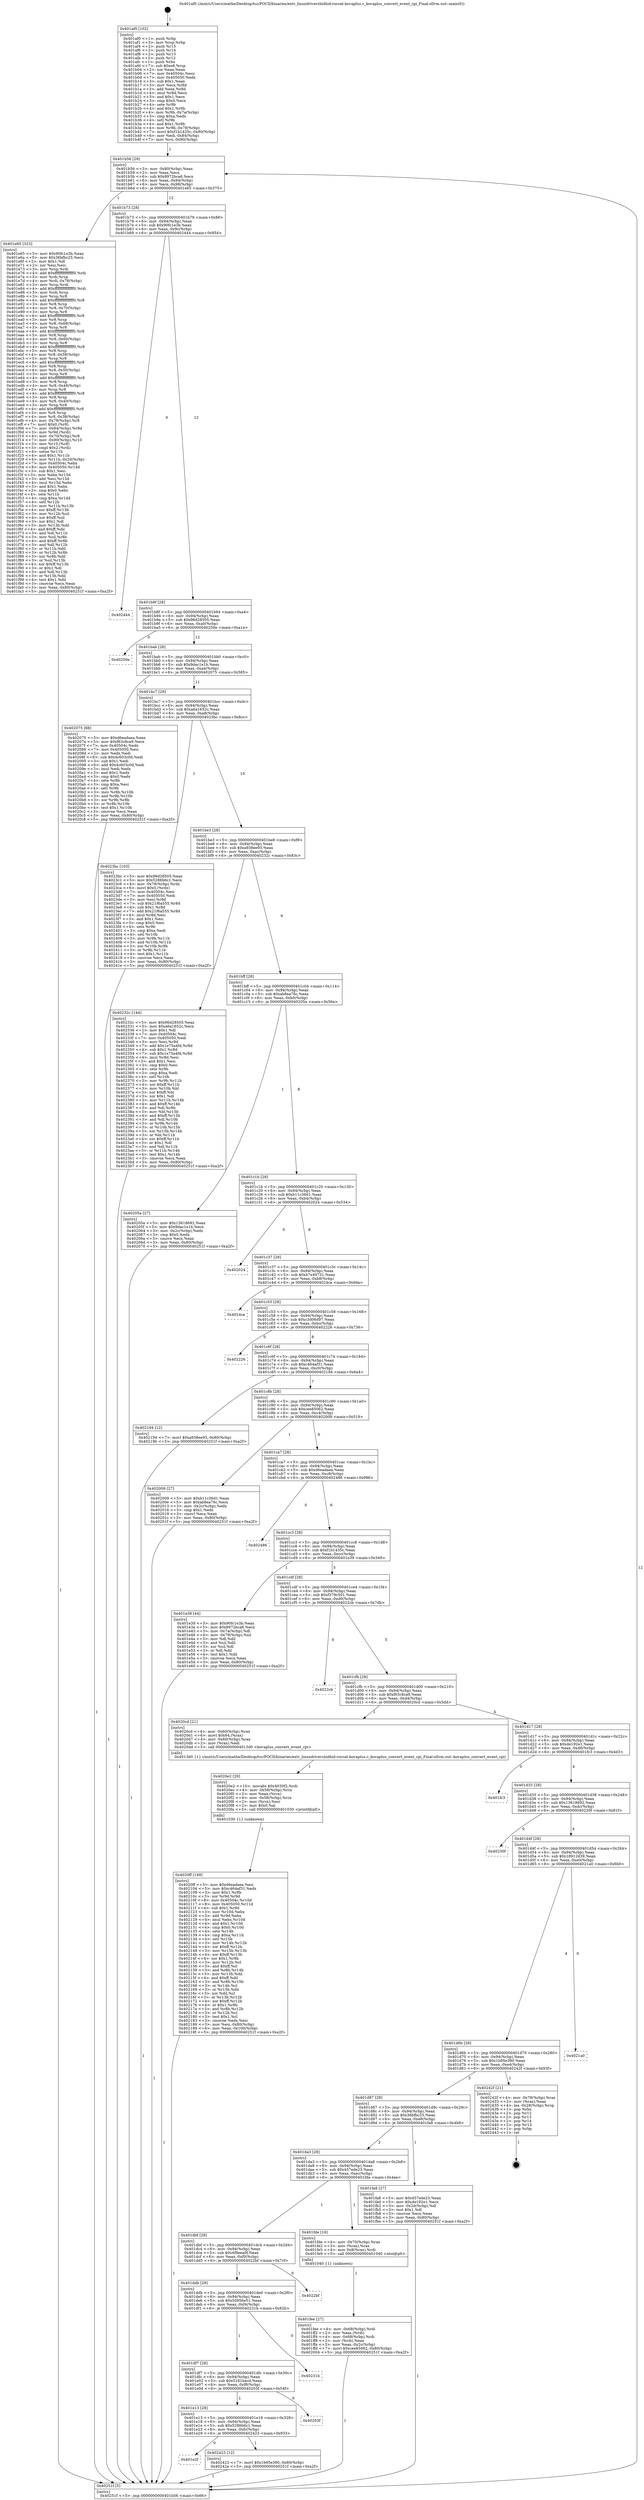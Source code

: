 digraph "0x401af0" {
  label = "0x401af0 (/mnt/c/Users/mathe/Desktop/tcc/POCII/binaries/extr_linuxdrivershidhid-roccat-kovaplus.c_kovaplus_convert_event_cpi_Final-ollvm.out::main(0))"
  labelloc = "t"
  node[shape=record]

  Entry [label="",width=0.3,height=0.3,shape=circle,fillcolor=black,style=filled]
  "0x401b56" [label="{
     0x401b56 [29]\l
     | [instrs]\l
     &nbsp;&nbsp;0x401b56 \<+3\>: mov -0x80(%rbp),%eax\l
     &nbsp;&nbsp;0x401b59 \<+2\>: mov %eax,%ecx\l
     &nbsp;&nbsp;0x401b5b \<+6\>: sub $0x8972bca6,%ecx\l
     &nbsp;&nbsp;0x401b61 \<+6\>: mov %eax,-0x94(%rbp)\l
     &nbsp;&nbsp;0x401b67 \<+6\>: mov %ecx,-0x98(%rbp)\l
     &nbsp;&nbsp;0x401b6d \<+6\>: je 0000000000401e65 \<main+0x375\>\l
  }"]
  "0x401e65" [label="{
     0x401e65 [323]\l
     | [instrs]\l
     &nbsp;&nbsp;0x401e65 \<+5\>: mov $0x90fc1e3b,%eax\l
     &nbsp;&nbsp;0x401e6a \<+5\>: mov $0x36bfbc25,%ecx\l
     &nbsp;&nbsp;0x401e6f \<+2\>: mov $0x1,%dl\l
     &nbsp;&nbsp;0x401e71 \<+2\>: xor %esi,%esi\l
     &nbsp;&nbsp;0x401e73 \<+3\>: mov %rsp,%rdi\l
     &nbsp;&nbsp;0x401e76 \<+4\>: add $0xfffffffffffffff0,%rdi\l
     &nbsp;&nbsp;0x401e7a \<+3\>: mov %rdi,%rsp\l
     &nbsp;&nbsp;0x401e7d \<+4\>: mov %rdi,-0x78(%rbp)\l
     &nbsp;&nbsp;0x401e81 \<+3\>: mov %rsp,%rdi\l
     &nbsp;&nbsp;0x401e84 \<+4\>: add $0xfffffffffffffff0,%rdi\l
     &nbsp;&nbsp;0x401e88 \<+3\>: mov %rdi,%rsp\l
     &nbsp;&nbsp;0x401e8b \<+3\>: mov %rsp,%r8\l
     &nbsp;&nbsp;0x401e8e \<+4\>: add $0xfffffffffffffff0,%r8\l
     &nbsp;&nbsp;0x401e92 \<+3\>: mov %r8,%rsp\l
     &nbsp;&nbsp;0x401e95 \<+4\>: mov %r8,-0x70(%rbp)\l
     &nbsp;&nbsp;0x401e99 \<+3\>: mov %rsp,%r8\l
     &nbsp;&nbsp;0x401e9c \<+4\>: add $0xfffffffffffffff0,%r8\l
     &nbsp;&nbsp;0x401ea0 \<+3\>: mov %r8,%rsp\l
     &nbsp;&nbsp;0x401ea3 \<+4\>: mov %r8,-0x68(%rbp)\l
     &nbsp;&nbsp;0x401ea7 \<+3\>: mov %rsp,%r8\l
     &nbsp;&nbsp;0x401eaa \<+4\>: add $0xfffffffffffffff0,%r8\l
     &nbsp;&nbsp;0x401eae \<+3\>: mov %r8,%rsp\l
     &nbsp;&nbsp;0x401eb1 \<+4\>: mov %r8,-0x60(%rbp)\l
     &nbsp;&nbsp;0x401eb5 \<+3\>: mov %rsp,%r8\l
     &nbsp;&nbsp;0x401eb8 \<+4\>: add $0xfffffffffffffff0,%r8\l
     &nbsp;&nbsp;0x401ebc \<+3\>: mov %r8,%rsp\l
     &nbsp;&nbsp;0x401ebf \<+4\>: mov %r8,-0x58(%rbp)\l
     &nbsp;&nbsp;0x401ec3 \<+3\>: mov %rsp,%r8\l
     &nbsp;&nbsp;0x401ec6 \<+4\>: add $0xfffffffffffffff0,%r8\l
     &nbsp;&nbsp;0x401eca \<+3\>: mov %r8,%rsp\l
     &nbsp;&nbsp;0x401ecd \<+4\>: mov %r8,-0x50(%rbp)\l
     &nbsp;&nbsp;0x401ed1 \<+3\>: mov %rsp,%r8\l
     &nbsp;&nbsp;0x401ed4 \<+4\>: add $0xfffffffffffffff0,%r8\l
     &nbsp;&nbsp;0x401ed8 \<+3\>: mov %r8,%rsp\l
     &nbsp;&nbsp;0x401edb \<+4\>: mov %r8,-0x48(%rbp)\l
     &nbsp;&nbsp;0x401edf \<+3\>: mov %rsp,%r8\l
     &nbsp;&nbsp;0x401ee2 \<+4\>: add $0xfffffffffffffff0,%r8\l
     &nbsp;&nbsp;0x401ee6 \<+3\>: mov %r8,%rsp\l
     &nbsp;&nbsp;0x401ee9 \<+4\>: mov %r8,-0x40(%rbp)\l
     &nbsp;&nbsp;0x401eed \<+3\>: mov %rsp,%r8\l
     &nbsp;&nbsp;0x401ef0 \<+4\>: add $0xfffffffffffffff0,%r8\l
     &nbsp;&nbsp;0x401ef4 \<+3\>: mov %r8,%rsp\l
     &nbsp;&nbsp;0x401ef7 \<+4\>: mov %r8,-0x38(%rbp)\l
     &nbsp;&nbsp;0x401efb \<+4\>: mov -0x78(%rbp),%r8\l
     &nbsp;&nbsp;0x401eff \<+7\>: movl $0x0,(%r8)\l
     &nbsp;&nbsp;0x401f06 \<+7\>: mov -0x84(%rbp),%r9d\l
     &nbsp;&nbsp;0x401f0d \<+3\>: mov %r9d,(%rdi)\l
     &nbsp;&nbsp;0x401f10 \<+4\>: mov -0x70(%rbp),%r8\l
     &nbsp;&nbsp;0x401f14 \<+7\>: mov -0x90(%rbp),%r10\l
     &nbsp;&nbsp;0x401f1b \<+3\>: mov %r10,(%r8)\l
     &nbsp;&nbsp;0x401f1e \<+3\>: cmpl $0x2,(%rdi)\l
     &nbsp;&nbsp;0x401f21 \<+4\>: setne %r11b\l
     &nbsp;&nbsp;0x401f25 \<+4\>: and $0x1,%r11b\l
     &nbsp;&nbsp;0x401f29 \<+4\>: mov %r11b,-0x2d(%rbp)\l
     &nbsp;&nbsp;0x401f2d \<+7\>: mov 0x40504c,%ebx\l
     &nbsp;&nbsp;0x401f34 \<+8\>: mov 0x405050,%r14d\l
     &nbsp;&nbsp;0x401f3c \<+3\>: sub $0x1,%esi\l
     &nbsp;&nbsp;0x401f3f \<+3\>: mov %ebx,%r15d\l
     &nbsp;&nbsp;0x401f42 \<+3\>: add %esi,%r15d\l
     &nbsp;&nbsp;0x401f45 \<+4\>: imul %r15d,%ebx\l
     &nbsp;&nbsp;0x401f49 \<+3\>: and $0x1,%ebx\l
     &nbsp;&nbsp;0x401f4c \<+3\>: cmp $0x0,%ebx\l
     &nbsp;&nbsp;0x401f4f \<+4\>: sete %r11b\l
     &nbsp;&nbsp;0x401f53 \<+4\>: cmp $0xa,%r14d\l
     &nbsp;&nbsp;0x401f57 \<+4\>: setl %r12b\l
     &nbsp;&nbsp;0x401f5b \<+3\>: mov %r11b,%r13b\l
     &nbsp;&nbsp;0x401f5e \<+4\>: xor $0xff,%r13b\l
     &nbsp;&nbsp;0x401f62 \<+3\>: mov %r12b,%sil\l
     &nbsp;&nbsp;0x401f65 \<+4\>: xor $0xff,%sil\l
     &nbsp;&nbsp;0x401f69 \<+3\>: xor $0x1,%dl\l
     &nbsp;&nbsp;0x401f6c \<+3\>: mov %r13b,%dil\l
     &nbsp;&nbsp;0x401f6f \<+4\>: and $0xff,%dil\l
     &nbsp;&nbsp;0x401f73 \<+3\>: and %dl,%r11b\l
     &nbsp;&nbsp;0x401f76 \<+3\>: mov %sil,%r8b\l
     &nbsp;&nbsp;0x401f79 \<+4\>: and $0xff,%r8b\l
     &nbsp;&nbsp;0x401f7d \<+3\>: and %dl,%r12b\l
     &nbsp;&nbsp;0x401f80 \<+3\>: or %r11b,%dil\l
     &nbsp;&nbsp;0x401f83 \<+3\>: or %r12b,%r8b\l
     &nbsp;&nbsp;0x401f86 \<+3\>: xor %r8b,%dil\l
     &nbsp;&nbsp;0x401f89 \<+3\>: or %sil,%r13b\l
     &nbsp;&nbsp;0x401f8c \<+4\>: xor $0xff,%r13b\l
     &nbsp;&nbsp;0x401f90 \<+3\>: or $0x1,%dl\l
     &nbsp;&nbsp;0x401f93 \<+3\>: and %dl,%r13b\l
     &nbsp;&nbsp;0x401f96 \<+3\>: or %r13b,%dil\l
     &nbsp;&nbsp;0x401f99 \<+4\>: test $0x1,%dil\l
     &nbsp;&nbsp;0x401f9d \<+3\>: cmovne %ecx,%eax\l
     &nbsp;&nbsp;0x401fa0 \<+3\>: mov %eax,-0x80(%rbp)\l
     &nbsp;&nbsp;0x401fa3 \<+5\>: jmp 000000000040251f \<main+0xa2f\>\l
  }"]
  "0x401b73" [label="{
     0x401b73 [28]\l
     | [instrs]\l
     &nbsp;&nbsp;0x401b73 \<+5\>: jmp 0000000000401b78 \<main+0x88\>\l
     &nbsp;&nbsp;0x401b78 \<+6\>: mov -0x94(%rbp),%eax\l
     &nbsp;&nbsp;0x401b7e \<+5\>: sub $0x90fc1e3b,%eax\l
     &nbsp;&nbsp;0x401b83 \<+6\>: mov %eax,-0x9c(%rbp)\l
     &nbsp;&nbsp;0x401b89 \<+6\>: je 0000000000402444 \<main+0x954\>\l
  }"]
  Exit [label="",width=0.3,height=0.3,shape=circle,fillcolor=black,style=filled,peripheries=2]
  "0x402444" [label="{
     0x402444\l
  }", style=dashed]
  "0x401b8f" [label="{
     0x401b8f [28]\l
     | [instrs]\l
     &nbsp;&nbsp;0x401b8f \<+5\>: jmp 0000000000401b94 \<main+0xa4\>\l
     &nbsp;&nbsp;0x401b94 \<+6\>: mov -0x94(%rbp),%eax\l
     &nbsp;&nbsp;0x401b9a \<+5\>: sub $0x96d28505,%eax\l
     &nbsp;&nbsp;0x401b9f \<+6\>: mov %eax,-0xa0(%rbp)\l
     &nbsp;&nbsp;0x401ba5 \<+6\>: je 000000000040250e \<main+0xa1e\>\l
  }"]
  "0x401e2f" [label="{
     0x401e2f\l
  }", style=dashed]
  "0x40250e" [label="{
     0x40250e\l
  }", style=dashed]
  "0x401bab" [label="{
     0x401bab [28]\l
     | [instrs]\l
     &nbsp;&nbsp;0x401bab \<+5\>: jmp 0000000000401bb0 \<main+0xc0\>\l
     &nbsp;&nbsp;0x401bb0 \<+6\>: mov -0x94(%rbp),%eax\l
     &nbsp;&nbsp;0x401bb6 \<+5\>: sub $0x9dac1e1b,%eax\l
     &nbsp;&nbsp;0x401bbb \<+6\>: mov %eax,-0xa4(%rbp)\l
     &nbsp;&nbsp;0x401bc1 \<+6\>: je 0000000000402075 \<main+0x585\>\l
  }"]
  "0x402423" [label="{
     0x402423 [12]\l
     | [instrs]\l
     &nbsp;&nbsp;0x402423 \<+7\>: movl $0x1b95e390,-0x80(%rbp)\l
     &nbsp;&nbsp;0x40242a \<+5\>: jmp 000000000040251f \<main+0xa2f\>\l
  }"]
  "0x402075" [label="{
     0x402075 [88]\l
     | [instrs]\l
     &nbsp;&nbsp;0x402075 \<+5\>: mov $0xd6eadaea,%eax\l
     &nbsp;&nbsp;0x40207a \<+5\>: mov $0xf63c8ca9,%ecx\l
     &nbsp;&nbsp;0x40207f \<+7\>: mov 0x40504c,%edx\l
     &nbsp;&nbsp;0x402086 \<+7\>: mov 0x405050,%esi\l
     &nbsp;&nbsp;0x40208d \<+2\>: mov %edx,%edi\l
     &nbsp;&nbsp;0x40208f \<+6\>: sub $0x4c603c0d,%edi\l
     &nbsp;&nbsp;0x402095 \<+3\>: sub $0x1,%edi\l
     &nbsp;&nbsp;0x402098 \<+6\>: add $0x4c603c0d,%edi\l
     &nbsp;&nbsp;0x40209e \<+3\>: imul %edi,%edx\l
     &nbsp;&nbsp;0x4020a1 \<+3\>: and $0x1,%edx\l
     &nbsp;&nbsp;0x4020a4 \<+3\>: cmp $0x0,%edx\l
     &nbsp;&nbsp;0x4020a7 \<+4\>: sete %r8b\l
     &nbsp;&nbsp;0x4020ab \<+3\>: cmp $0xa,%esi\l
     &nbsp;&nbsp;0x4020ae \<+4\>: setl %r9b\l
     &nbsp;&nbsp;0x4020b2 \<+3\>: mov %r8b,%r10b\l
     &nbsp;&nbsp;0x4020b5 \<+3\>: and %r9b,%r10b\l
     &nbsp;&nbsp;0x4020b8 \<+3\>: xor %r9b,%r8b\l
     &nbsp;&nbsp;0x4020bb \<+3\>: or %r8b,%r10b\l
     &nbsp;&nbsp;0x4020be \<+4\>: test $0x1,%r10b\l
     &nbsp;&nbsp;0x4020c2 \<+3\>: cmovne %ecx,%eax\l
     &nbsp;&nbsp;0x4020c5 \<+3\>: mov %eax,-0x80(%rbp)\l
     &nbsp;&nbsp;0x4020c8 \<+5\>: jmp 000000000040251f \<main+0xa2f\>\l
  }"]
  "0x401bc7" [label="{
     0x401bc7 [28]\l
     | [instrs]\l
     &nbsp;&nbsp;0x401bc7 \<+5\>: jmp 0000000000401bcc \<main+0xdc\>\l
     &nbsp;&nbsp;0x401bcc \<+6\>: mov -0x94(%rbp),%eax\l
     &nbsp;&nbsp;0x401bd2 \<+5\>: sub $0xa6a1652c,%eax\l
     &nbsp;&nbsp;0x401bd7 \<+6\>: mov %eax,-0xa8(%rbp)\l
     &nbsp;&nbsp;0x401bdd \<+6\>: je 00000000004023bc \<main+0x8cc\>\l
  }"]
  "0x401e13" [label="{
     0x401e13 [28]\l
     | [instrs]\l
     &nbsp;&nbsp;0x401e13 \<+5\>: jmp 0000000000401e18 \<main+0x328\>\l
     &nbsp;&nbsp;0x401e18 \<+6\>: mov -0x94(%rbp),%eax\l
     &nbsp;&nbsp;0x401e1e \<+5\>: sub $0x5286b6c1,%eax\l
     &nbsp;&nbsp;0x401e23 \<+6\>: mov %eax,-0xfc(%rbp)\l
     &nbsp;&nbsp;0x401e29 \<+6\>: je 0000000000402423 \<main+0x933\>\l
  }"]
  "0x4023bc" [label="{
     0x4023bc [103]\l
     | [instrs]\l
     &nbsp;&nbsp;0x4023bc \<+5\>: mov $0x96d28505,%eax\l
     &nbsp;&nbsp;0x4023c1 \<+5\>: mov $0x5286b6c1,%ecx\l
     &nbsp;&nbsp;0x4023c6 \<+4\>: mov -0x78(%rbp),%rdx\l
     &nbsp;&nbsp;0x4023ca \<+6\>: movl $0x0,(%rdx)\l
     &nbsp;&nbsp;0x4023d0 \<+7\>: mov 0x40504c,%esi\l
     &nbsp;&nbsp;0x4023d7 \<+7\>: mov 0x405050,%edi\l
     &nbsp;&nbsp;0x4023de \<+3\>: mov %esi,%r8d\l
     &nbsp;&nbsp;0x4023e1 \<+7\>: sub $0x21f6a555,%r8d\l
     &nbsp;&nbsp;0x4023e8 \<+4\>: sub $0x1,%r8d\l
     &nbsp;&nbsp;0x4023ec \<+7\>: add $0x21f6a555,%r8d\l
     &nbsp;&nbsp;0x4023f3 \<+4\>: imul %r8d,%esi\l
     &nbsp;&nbsp;0x4023f7 \<+3\>: and $0x1,%esi\l
     &nbsp;&nbsp;0x4023fa \<+3\>: cmp $0x0,%esi\l
     &nbsp;&nbsp;0x4023fd \<+4\>: sete %r9b\l
     &nbsp;&nbsp;0x402401 \<+3\>: cmp $0xa,%edi\l
     &nbsp;&nbsp;0x402404 \<+4\>: setl %r10b\l
     &nbsp;&nbsp;0x402408 \<+3\>: mov %r9b,%r11b\l
     &nbsp;&nbsp;0x40240b \<+3\>: and %r10b,%r11b\l
     &nbsp;&nbsp;0x40240e \<+3\>: xor %r10b,%r9b\l
     &nbsp;&nbsp;0x402411 \<+3\>: or %r9b,%r11b\l
     &nbsp;&nbsp;0x402414 \<+4\>: test $0x1,%r11b\l
     &nbsp;&nbsp;0x402418 \<+3\>: cmovne %ecx,%eax\l
     &nbsp;&nbsp;0x40241b \<+3\>: mov %eax,-0x80(%rbp)\l
     &nbsp;&nbsp;0x40241e \<+5\>: jmp 000000000040251f \<main+0xa2f\>\l
  }"]
  "0x401be3" [label="{
     0x401be3 [28]\l
     | [instrs]\l
     &nbsp;&nbsp;0x401be3 \<+5\>: jmp 0000000000401be8 \<main+0xf8\>\l
     &nbsp;&nbsp;0x401be8 \<+6\>: mov -0x94(%rbp),%eax\l
     &nbsp;&nbsp;0x401bee \<+5\>: sub $0xa938ee93,%eax\l
     &nbsp;&nbsp;0x401bf3 \<+6\>: mov %eax,-0xac(%rbp)\l
     &nbsp;&nbsp;0x401bf9 \<+6\>: je 000000000040232c \<main+0x83c\>\l
  }"]
  "0x40203f" [label="{
     0x40203f\l
  }", style=dashed]
  "0x40232c" [label="{
     0x40232c [144]\l
     | [instrs]\l
     &nbsp;&nbsp;0x40232c \<+5\>: mov $0x96d28505,%eax\l
     &nbsp;&nbsp;0x402331 \<+5\>: mov $0xa6a1652c,%ecx\l
     &nbsp;&nbsp;0x402336 \<+2\>: mov $0x1,%dl\l
     &nbsp;&nbsp;0x402338 \<+7\>: mov 0x40504c,%esi\l
     &nbsp;&nbsp;0x40233f \<+7\>: mov 0x405050,%edi\l
     &nbsp;&nbsp;0x402346 \<+3\>: mov %esi,%r8d\l
     &nbsp;&nbsp;0x402349 \<+7\>: add $0x1e75a4fd,%r8d\l
     &nbsp;&nbsp;0x402350 \<+4\>: sub $0x1,%r8d\l
     &nbsp;&nbsp;0x402354 \<+7\>: sub $0x1e75a4fd,%r8d\l
     &nbsp;&nbsp;0x40235b \<+4\>: imul %r8d,%esi\l
     &nbsp;&nbsp;0x40235f \<+3\>: and $0x1,%esi\l
     &nbsp;&nbsp;0x402362 \<+3\>: cmp $0x0,%esi\l
     &nbsp;&nbsp;0x402365 \<+4\>: sete %r9b\l
     &nbsp;&nbsp;0x402369 \<+3\>: cmp $0xa,%edi\l
     &nbsp;&nbsp;0x40236c \<+4\>: setl %r10b\l
     &nbsp;&nbsp;0x402370 \<+3\>: mov %r9b,%r11b\l
     &nbsp;&nbsp;0x402373 \<+4\>: xor $0xff,%r11b\l
     &nbsp;&nbsp;0x402377 \<+3\>: mov %r10b,%bl\l
     &nbsp;&nbsp;0x40237a \<+3\>: xor $0xff,%bl\l
     &nbsp;&nbsp;0x40237d \<+3\>: xor $0x1,%dl\l
     &nbsp;&nbsp;0x402380 \<+3\>: mov %r11b,%r14b\l
     &nbsp;&nbsp;0x402383 \<+4\>: and $0xff,%r14b\l
     &nbsp;&nbsp;0x402387 \<+3\>: and %dl,%r9b\l
     &nbsp;&nbsp;0x40238a \<+3\>: mov %bl,%r15b\l
     &nbsp;&nbsp;0x40238d \<+4\>: and $0xff,%r15b\l
     &nbsp;&nbsp;0x402391 \<+3\>: and %dl,%r10b\l
     &nbsp;&nbsp;0x402394 \<+3\>: or %r9b,%r14b\l
     &nbsp;&nbsp;0x402397 \<+3\>: or %r10b,%r15b\l
     &nbsp;&nbsp;0x40239a \<+3\>: xor %r15b,%r14b\l
     &nbsp;&nbsp;0x40239d \<+3\>: or %bl,%r11b\l
     &nbsp;&nbsp;0x4023a0 \<+4\>: xor $0xff,%r11b\l
     &nbsp;&nbsp;0x4023a4 \<+3\>: or $0x1,%dl\l
     &nbsp;&nbsp;0x4023a7 \<+3\>: and %dl,%r11b\l
     &nbsp;&nbsp;0x4023aa \<+3\>: or %r11b,%r14b\l
     &nbsp;&nbsp;0x4023ad \<+4\>: test $0x1,%r14b\l
     &nbsp;&nbsp;0x4023b1 \<+3\>: cmovne %ecx,%eax\l
     &nbsp;&nbsp;0x4023b4 \<+3\>: mov %eax,-0x80(%rbp)\l
     &nbsp;&nbsp;0x4023b7 \<+5\>: jmp 000000000040251f \<main+0xa2f\>\l
  }"]
  "0x401bff" [label="{
     0x401bff [28]\l
     | [instrs]\l
     &nbsp;&nbsp;0x401bff \<+5\>: jmp 0000000000401c04 \<main+0x114\>\l
     &nbsp;&nbsp;0x401c04 \<+6\>: mov -0x94(%rbp),%eax\l
     &nbsp;&nbsp;0x401c0a \<+5\>: sub $0xab8ea76c,%eax\l
     &nbsp;&nbsp;0x401c0f \<+6\>: mov %eax,-0xb0(%rbp)\l
     &nbsp;&nbsp;0x401c15 \<+6\>: je 000000000040205a \<main+0x56a\>\l
  }"]
  "0x401df7" [label="{
     0x401df7 [28]\l
     | [instrs]\l
     &nbsp;&nbsp;0x401df7 \<+5\>: jmp 0000000000401dfc \<main+0x30c\>\l
     &nbsp;&nbsp;0x401dfc \<+6\>: mov -0x94(%rbp),%eax\l
     &nbsp;&nbsp;0x401e02 \<+5\>: sub $0x5161bacd,%eax\l
     &nbsp;&nbsp;0x401e07 \<+6\>: mov %eax,-0xf8(%rbp)\l
     &nbsp;&nbsp;0x401e0d \<+6\>: je 000000000040203f \<main+0x54f\>\l
  }"]
  "0x40205a" [label="{
     0x40205a [27]\l
     | [instrs]\l
     &nbsp;&nbsp;0x40205a \<+5\>: mov $0x13618692,%eax\l
     &nbsp;&nbsp;0x40205f \<+5\>: mov $0x9dac1e1b,%ecx\l
     &nbsp;&nbsp;0x402064 \<+3\>: mov -0x2c(%rbp),%edx\l
     &nbsp;&nbsp;0x402067 \<+3\>: cmp $0x0,%edx\l
     &nbsp;&nbsp;0x40206a \<+3\>: cmove %ecx,%eax\l
     &nbsp;&nbsp;0x40206d \<+3\>: mov %eax,-0x80(%rbp)\l
     &nbsp;&nbsp;0x402070 \<+5\>: jmp 000000000040251f \<main+0xa2f\>\l
  }"]
  "0x401c1b" [label="{
     0x401c1b [28]\l
     | [instrs]\l
     &nbsp;&nbsp;0x401c1b \<+5\>: jmp 0000000000401c20 \<main+0x130\>\l
     &nbsp;&nbsp;0x401c20 \<+6\>: mov -0x94(%rbp),%eax\l
     &nbsp;&nbsp;0x401c26 \<+5\>: sub $0xb11c36d1,%eax\l
     &nbsp;&nbsp;0x401c2b \<+6\>: mov %eax,-0xb4(%rbp)\l
     &nbsp;&nbsp;0x401c31 \<+6\>: je 0000000000402024 \<main+0x534\>\l
  }"]
  "0x40231b" [label="{
     0x40231b\l
  }", style=dashed]
  "0x402024" [label="{
     0x402024\l
  }", style=dashed]
  "0x401c37" [label="{
     0x401c37 [28]\l
     | [instrs]\l
     &nbsp;&nbsp;0x401c37 \<+5\>: jmp 0000000000401c3c \<main+0x14c\>\l
     &nbsp;&nbsp;0x401c3c \<+6\>: mov -0x94(%rbp),%eax\l
     &nbsp;&nbsp;0x401c42 \<+5\>: sub $0xb7e49731,%eax\l
     &nbsp;&nbsp;0x401c47 \<+6\>: mov %eax,-0xb8(%rbp)\l
     &nbsp;&nbsp;0x401c4d \<+6\>: je 00000000004024ca \<main+0x9da\>\l
  }"]
  "0x401ddb" [label="{
     0x401ddb [28]\l
     | [instrs]\l
     &nbsp;&nbsp;0x401ddb \<+5\>: jmp 0000000000401de0 \<main+0x2f0\>\l
     &nbsp;&nbsp;0x401de0 \<+6\>: mov -0x94(%rbp),%eax\l
     &nbsp;&nbsp;0x401de6 \<+5\>: sub $0x50956e51,%eax\l
     &nbsp;&nbsp;0x401deb \<+6\>: mov %eax,-0xf4(%rbp)\l
     &nbsp;&nbsp;0x401df1 \<+6\>: je 000000000040231b \<main+0x82b\>\l
  }"]
  "0x4024ca" [label="{
     0x4024ca\l
  }", style=dashed]
  "0x401c53" [label="{
     0x401c53 [28]\l
     | [instrs]\l
     &nbsp;&nbsp;0x401c53 \<+5\>: jmp 0000000000401c58 \<main+0x168\>\l
     &nbsp;&nbsp;0x401c58 \<+6\>: mov -0x94(%rbp),%eax\l
     &nbsp;&nbsp;0x401c5e \<+5\>: sub $0xc3d06d97,%eax\l
     &nbsp;&nbsp;0x401c63 \<+6\>: mov %eax,-0xbc(%rbp)\l
     &nbsp;&nbsp;0x401c69 \<+6\>: je 0000000000402226 \<main+0x736\>\l
  }"]
  "0x4022bf" [label="{
     0x4022bf\l
  }", style=dashed]
  "0x402226" [label="{
     0x402226\l
  }", style=dashed]
  "0x401c6f" [label="{
     0x401c6f [28]\l
     | [instrs]\l
     &nbsp;&nbsp;0x401c6f \<+5\>: jmp 0000000000401c74 \<main+0x184\>\l
     &nbsp;&nbsp;0x401c74 \<+6\>: mov -0x94(%rbp),%eax\l
     &nbsp;&nbsp;0x401c7a \<+5\>: sub $0xc464af31,%eax\l
     &nbsp;&nbsp;0x401c7f \<+6\>: mov %eax,-0xc0(%rbp)\l
     &nbsp;&nbsp;0x401c85 \<+6\>: je 0000000000402194 \<main+0x6a4\>\l
  }"]
  "0x4020ff" [label="{
     0x4020ff [149]\l
     | [instrs]\l
     &nbsp;&nbsp;0x4020ff \<+5\>: mov $0xd6eadaea,%esi\l
     &nbsp;&nbsp;0x402104 \<+5\>: mov $0xc464af31,%edx\l
     &nbsp;&nbsp;0x402109 \<+3\>: mov $0x1,%r8b\l
     &nbsp;&nbsp;0x40210c \<+3\>: xor %r9d,%r9d\l
     &nbsp;&nbsp;0x40210f \<+8\>: mov 0x40504c,%r10d\l
     &nbsp;&nbsp;0x402117 \<+8\>: mov 0x405050,%r11d\l
     &nbsp;&nbsp;0x40211f \<+4\>: sub $0x1,%r9d\l
     &nbsp;&nbsp;0x402123 \<+3\>: mov %r10d,%ebx\l
     &nbsp;&nbsp;0x402126 \<+3\>: add %r9d,%ebx\l
     &nbsp;&nbsp;0x402129 \<+4\>: imul %ebx,%r10d\l
     &nbsp;&nbsp;0x40212d \<+4\>: and $0x1,%r10d\l
     &nbsp;&nbsp;0x402131 \<+4\>: cmp $0x0,%r10d\l
     &nbsp;&nbsp;0x402135 \<+4\>: sete %r14b\l
     &nbsp;&nbsp;0x402139 \<+4\>: cmp $0xa,%r11d\l
     &nbsp;&nbsp;0x40213d \<+4\>: setl %r15b\l
     &nbsp;&nbsp;0x402141 \<+3\>: mov %r14b,%r12b\l
     &nbsp;&nbsp;0x402144 \<+4\>: xor $0xff,%r12b\l
     &nbsp;&nbsp;0x402148 \<+3\>: mov %r15b,%r13b\l
     &nbsp;&nbsp;0x40214b \<+4\>: xor $0xff,%r13b\l
     &nbsp;&nbsp;0x40214f \<+4\>: xor $0x1,%r8b\l
     &nbsp;&nbsp;0x402153 \<+3\>: mov %r12b,%cl\l
     &nbsp;&nbsp;0x402156 \<+3\>: and $0xff,%cl\l
     &nbsp;&nbsp;0x402159 \<+3\>: and %r8b,%r14b\l
     &nbsp;&nbsp;0x40215c \<+3\>: mov %r13b,%dil\l
     &nbsp;&nbsp;0x40215f \<+4\>: and $0xff,%dil\l
     &nbsp;&nbsp;0x402163 \<+3\>: and %r8b,%r15b\l
     &nbsp;&nbsp;0x402166 \<+3\>: or %r14b,%cl\l
     &nbsp;&nbsp;0x402169 \<+3\>: or %r15b,%dil\l
     &nbsp;&nbsp;0x40216c \<+3\>: xor %dil,%cl\l
     &nbsp;&nbsp;0x40216f \<+3\>: or %r13b,%r12b\l
     &nbsp;&nbsp;0x402172 \<+4\>: xor $0xff,%r12b\l
     &nbsp;&nbsp;0x402176 \<+4\>: or $0x1,%r8b\l
     &nbsp;&nbsp;0x40217a \<+3\>: and %r8b,%r12b\l
     &nbsp;&nbsp;0x40217d \<+3\>: or %r12b,%cl\l
     &nbsp;&nbsp;0x402180 \<+3\>: test $0x1,%cl\l
     &nbsp;&nbsp;0x402183 \<+3\>: cmovne %edx,%esi\l
     &nbsp;&nbsp;0x402186 \<+3\>: mov %esi,-0x80(%rbp)\l
     &nbsp;&nbsp;0x402189 \<+6\>: mov %eax,-0x100(%rbp)\l
     &nbsp;&nbsp;0x40218f \<+5\>: jmp 000000000040251f \<main+0xa2f\>\l
  }"]
  "0x402194" [label="{
     0x402194 [12]\l
     | [instrs]\l
     &nbsp;&nbsp;0x402194 \<+7\>: movl $0xa938ee93,-0x80(%rbp)\l
     &nbsp;&nbsp;0x40219b \<+5\>: jmp 000000000040251f \<main+0xa2f\>\l
  }"]
  "0x401c8b" [label="{
     0x401c8b [28]\l
     | [instrs]\l
     &nbsp;&nbsp;0x401c8b \<+5\>: jmp 0000000000401c90 \<main+0x1a0\>\l
     &nbsp;&nbsp;0x401c90 \<+6\>: mov -0x94(%rbp),%eax\l
     &nbsp;&nbsp;0x401c96 \<+5\>: sub $0xcee85062,%eax\l
     &nbsp;&nbsp;0x401c9b \<+6\>: mov %eax,-0xc4(%rbp)\l
     &nbsp;&nbsp;0x401ca1 \<+6\>: je 0000000000402009 \<main+0x519\>\l
  }"]
  "0x4020e2" [label="{
     0x4020e2 [29]\l
     | [instrs]\l
     &nbsp;&nbsp;0x4020e2 \<+10\>: movabs $0x4030f2,%rdi\l
     &nbsp;&nbsp;0x4020ec \<+4\>: mov -0x58(%rbp),%rcx\l
     &nbsp;&nbsp;0x4020f0 \<+2\>: mov %eax,(%rcx)\l
     &nbsp;&nbsp;0x4020f2 \<+4\>: mov -0x58(%rbp),%rcx\l
     &nbsp;&nbsp;0x4020f6 \<+2\>: mov (%rcx),%esi\l
     &nbsp;&nbsp;0x4020f8 \<+2\>: mov $0x0,%al\l
     &nbsp;&nbsp;0x4020fa \<+5\>: call 0000000000401030 \<printf@plt\>\l
     | [calls]\l
     &nbsp;&nbsp;0x401030 \{1\} (unknown)\l
  }"]
  "0x402009" [label="{
     0x402009 [27]\l
     | [instrs]\l
     &nbsp;&nbsp;0x402009 \<+5\>: mov $0xb11c36d1,%eax\l
     &nbsp;&nbsp;0x40200e \<+5\>: mov $0xab8ea76c,%ecx\l
     &nbsp;&nbsp;0x402013 \<+3\>: mov -0x2c(%rbp),%edx\l
     &nbsp;&nbsp;0x402016 \<+3\>: cmp $0x1,%edx\l
     &nbsp;&nbsp;0x402019 \<+3\>: cmovl %ecx,%eax\l
     &nbsp;&nbsp;0x40201c \<+3\>: mov %eax,-0x80(%rbp)\l
     &nbsp;&nbsp;0x40201f \<+5\>: jmp 000000000040251f \<main+0xa2f\>\l
  }"]
  "0x401ca7" [label="{
     0x401ca7 [28]\l
     | [instrs]\l
     &nbsp;&nbsp;0x401ca7 \<+5\>: jmp 0000000000401cac \<main+0x1bc\>\l
     &nbsp;&nbsp;0x401cac \<+6\>: mov -0x94(%rbp),%eax\l
     &nbsp;&nbsp;0x401cb2 \<+5\>: sub $0xd6eadaea,%eax\l
     &nbsp;&nbsp;0x401cb7 \<+6\>: mov %eax,-0xc8(%rbp)\l
     &nbsp;&nbsp;0x401cbd \<+6\>: je 0000000000402486 \<main+0x996\>\l
  }"]
  "0x401fee" [label="{
     0x401fee [27]\l
     | [instrs]\l
     &nbsp;&nbsp;0x401fee \<+4\>: mov -0x68(%rbp),%rdi\l
     &nbsp;&nbsp;0x401ff2 \<+2\>: mov %eax,(%rdi)\l
     &nbsp;&nbsp;0x401ff4 \<+4\>: mov -0x68(%rbp),%rdi\l
     &nbsp;&nbsp;0x401ff8 \<+2\>: mov (%rdi),%eax\l
     &nbsp;&nbsp;0x401ffa \<+3\>: mov %eax,-0x2c(%rbp)\l
     &nbsp;&nbsp;0x401ffd \<+7\>: movl $0xcee85062,-0x80(%rbp)\l
     &nbsp;&nbsp;0x402004 \<+5\>: jmp 000000000040251f \<main+0xa2f\>\l
  }"]
  "0x402486" [label="{
     0x402486\l
  }", style=dashed]
  "0x401cc3" [label="{
     0x401cc3 [28]\l
     | [instrs]\l
     &nbsp;&nbsp;0x401cc3 \<+5\>: jmp 0000000000401cc8 \<main+0x1d8\>\l
     &nbsp;&nbsp;0x401cc8 \<+6\>: mov -0x94(%rbp),%eax\l
     &nbsp;&nbsp;0x401cce \<+5\>: sub $0xf1b1435c,%eax\l
     &nbsp;&nbsp;0x401cd3 \<+6\>: mov %eax,-0xcc(%rbp)\l
     &nbsp;&nbsp;0x401cd9 \<+6\>: je 0000000000401e39 \<main+0x349\>\l
  }"]
  "0x401dbf" [label="{
     0x401dbf [28]\l
     | [instrs]\l
     &nbsp;&nbsp;0x401dbf \<+5\>: jmp 0000000000401dc4 \<main+0x2d4\>\l
     &nbsp;&nbsp;0x401dc4 \<+6\>: mov -0x94(%rbp),%eax\l
     &nbsp;&nbsp;0x401dca \<+5\>: sub $0x4f9eea0f,%eax\l
     &nbsp;&nbsp;0x401dcf \<+6\>: mov %eax,-0xf0(%rbp)\l
     &nbsp;&nbsp;0x401dd5 \<+6\>: je 00000000004022bf \<main+0x7cf\>\l
  }"]
  "0x401e39" [label="{
     0x401e39 [44]\l
     | [instrs]\l
     &nbsp;&nbsp;0x401e39 \<+5\>: mov $0x90fc1e3b,%eax\l
     &nbsp;&nbsp;0x401e3e \<+5\>: mov $0x8972bca6,%ecx\l
     &nbsp;&nbsp;0x401e43 \<+3\>: mov -0x7a(%rbp),%dl\l
     &nbsp;&nbsp;0x401e46 \<+4\>: mov -0x79(%rbp),%sil\l
     &nbsp;&nbsp;0x401e4a \<+3\>: mov %dl,%dil\l
     &nbsp;&nbsp;0x401e4d \<+3\>: and %sil,%dil\l
     &nbsp;&nbsp;0x401e50 \<+3\>: xor %sil,%dl\l
     &nbsp;&nbsp;0x401e53 \<+3\>: or %dl,%dil\l
     &nbsp;&nbsp;0x401e56 \<+4\>: test $0x1,%dil\l
     &nbsp;&nbsp;0x401e5a \<+3\>: cmovne %ecx,%eax\l
     &nbsp;&nbsp;0x401e5d \<+3\>: mov %eax,-0x80(%rbp)\l
     &nbsp;&nbsp;0x401e60 \<+5\>: jmp 000000000040251f \<main+0xa2f\>\l
  }"]
  "0x401cdf" [label="{
     0x401cdf [28]\l
     | [instrs]\l
     &nbsp;&nbsp;0x401cdf \<+5\>: jmp 0000000000401ce4 \<main+0x1f4\>\l
     &nbsp;&nbsp;0x401ce4 \<+6\>: mov -0x94(%rbp),%eax\l
     &nbsp;&nbsp;0x401cea \<+5\>: sub $0xf379c501,%eax\l
     &nbsp;&nbsp;0x401cef \<+6\>: mov %eax,-0xd0(%rbp)\l
     &nbsp;&nbsp;0x401cf5 \<+6\>: je 00000000004022cb \<main+0x7db\>\l
  }"]
  "0x40251f" [label="{
     0x40251f [5]\l
     | [instrs]\l
     &nbsp;&nbsp;0x40251f \<+5\>: jmp 0000000000401b56 \<main+0x66\>\l
  }"]
  "0x401af0" [label="{
     0x401af0 [102]\l
     | [instrs]\l
     &nbsp;&nbsp;0x401af0 \<+1\>: push %rbp\l
     &nbsp;&nbsp;0x401af1 \<+3\>: mov %rsp,%rbp\l
     &nbsp;&nbsp;0x401af4 \<+2\>: push %r15\l
     &nbsp;&nbsp;0x401af6 \<+2\>: push %r14\l
     &nbsp;&nbsp;0x401af8 \<+2\>: push %r13\l
     &nbsp;&nbsp;0x401afa \<+2\>: push %r12\l
     &nbsp;&nbsp;0x401afc \<+1\>: push %rbx\l
     &nbsp;&nbsp;0x401afd \<+7\>: sub $0xe8,%rsp\l
     &nbsp;&nbsp;0x401b04 \<+2\>: xor %eax,%eax\l
     &nbsp;&nbsp;0x401b06 \<+7\>: mov 0x40504c,%ecx\l
     &nbsp;&nbsp;0x401b0d \<+7\>: mov 0x405050,%edx\l
     &nbsp;&nbsp;0x401b14 \<+3\>: sub $0x1,%eax\l
     &nbsp;&nbsp;0x401b17 \<+3\>: mov %ecx,%r8d\l
     &nbsp;&nbsp;0x401b1a \<+3\>: add %eax,%r8d\l
     &nbsp;&nbsp;0x401b1d \<+4\>: imul %r8d,%ecx\l
     &nbsp;&nbsp;0x401b21 \<+3\>: and $0x1,%ecx\l
     &nbsp;&nbsp;0x401b24 \<+3\>: cmp $0x0,%ecx\l
     &nbsp;&nbsp;0x401b27 \<+4\>: sete %r9b\l
     &nbsp;&nbsp;0x401b2b \<+4\>: and $0x1,%r9b\l
     &nbsp;&nbsp;0x401b2f \<+4\>: mov %r9b,-0x7a(%rbp)\l
     &nbsp;&nbsp;0x401b33 \<+3\>: cmp $0xa,%edx\l
     &nbsp;&nbsp;0x401b36 \<+4\>: setl %r9b\l
     &nbsp;&nbsp;0x401b3a \<+4\>: and $0x1,%r9b\l
     &nbsp;&nbsp;0x401b3e \<+4\>: mov %r9b,-0x79(%rbp)\l
     &nbsp;&nbsp;0x401b42 \<+7\>: movl $0xf1b1435c,-0x80(%rbp)\l
     &nbsp;&nbsp;0x401b49 \<+6\>: mov %edi,-0x84(%rbp)\l
     &nbsp;&nbsp;0x401b4f \<+7\>: mov %rsi,-0x90(%rbp)\l
  }"]
  "0x401fde" [label="{
     0x401fde [16]\l
     | [instrs]\l
     &nbsp;&nbsp;0x401fde \<+4\>: mov -0x70(%rbp),%rax\l
     &nbsp;&nbsp;0x401fe2 \<+3\>: mov (%rax),%rax\l
     &nbsp;&nbsp;0x401fe5 \<+4\>: mov 0x8(%rax),%rdi\l
     &nbsp;&nbsp;0x401fe9 \<+5\>: call 0000000000401040 \<atoi@plt\>\l
     | [calls]\l
     &nbsp;&nbsp;0x401040 \{1\} (unknown)\l
  }"]
  "0x401da3" [label="{
     0x401da3 [28]\l
     | [instrs]\l
     &nbsp;&nbsp;0x401da3 \<+5\>: jmp 0000000000401da8 \<main+0x2b8\>\l
     &nbsp;&nbsp;0x401da8 \<+6\>: mov -0x94(%rbp),%eax\l
     &nbsp;&nbsp;0x401dae \<+5\>: sub $0x457ede23,%eax\l
     &nbsp;&nbsp;0x401db3 \<+6\>: mov %eax,-0xec(%rbp)\l
     &nbsp;&nbsp;0x401db9 \<+6\>: je 0000000000401fde \<main+0x4ee\>\l
  }"]
  "0x4022cb" [label="{
     0x4022cb\l
  }", style=dashed]
  "0x401cfb" [label="{
     0x401cfb [28]\l
     | [instrs]\l
     &nbsp;&nbsp;0x401cfb \<+5\>: jmp 0000000000401d00 \<main+0x210\>\l
     &nbsp;&nbsp;0x401d00 \<+6\>: mov -0x94(%rbp),%eax\l
     &nbsp;&nbsp;0x401d06 \<+5\>: sub $0xf63c8ca9,%eax\l
     &nbsp;&nbsp;0x401d0b \<+6\>: mov %eax,-0xd4(%rbp)\l
     &nbsp;&nbsp;0x401d11 \<+6\>: je 00000000004020cd \<main+0x5dd\>\l
  }"]
  "0x401fa8" [label="{
     0x401fa8 [27]\l
     | [instrs]\l
     &nbsp;&nbsp;0x401fa8 \<+5\>: mov $0x457ede23,%eax\l
     &nbsp;&nbsp;0x401fad \<+5\>: mov $0xde192e1,%ecx\l
     &nbsp;&nbsp;0x401fb2 \<+3\>: mov -0x2d(%rbp),%dl\l
     &nbsp;&nbsp;0x401fb5 \<+3\>: test $0x1,%dl\l
     &nbsp;&nbsp;0x401fb8 \<+3\>: cmovne %ecx,%eax\l
     &nbsp;&nbsp;0x401fbb \<+3\>: mov %eax,-0x80(%rbp)\l
     &nbsp;&nbsp;0x401fbe \<+5\>: jmp 000000000040251f \<main+0xa2f\>\l
  }"]
  "0x4020cd" [label="{
     0x4020cd [21]\l
     | [instrs]\l
     &nbsp;&nbsp;0x4020cd \<+4\>: mov -0x60(%rbp),%rax\l
     &nbsp;&nbsp;0x4020d1 \<+6\>: movl $0x64,(%rax)\l
     &nbsp;&nbsp;0x4020d7 \<+4\>: mov -0x60(%rbp),%rax\l
     &nbsp;&nbsp;0x4020db \<+2\>: mov (%rax),%edi\l
     &nbsp;&nbsp;0x4020dd \<+5\>: call 00000000004013d0 \<kovaplus_convert_event_cpi\>\l
     | [calls]\l
     &nbsp;&nbsp;0x4013d0 \{1\} (/mnt/c/Users/mathe/Desktop/tcc/POCII/binaries/extr_linuxdrivershidhid-roccat-kovaplus.c_kovaplus_convert_event_cpi_Final-ollvm.out::kovaplus_convert_event_cpi)\l
  }"]
  "0x401d17" [label="{
     0x401d17 [28]\l
     | [instrs]\l
     &nbsp;&nbsp;0x401d17 \<+5\>: jmp 0000000000401d1c \<main+0x22c\>\l
     &nbsp;&nbsp;0x401d1c \<+6\>: mov -0x94(%rbp),%eax\l
     &nbsp;&nbsp;0x401d22 \<+5\>: sub $0xde192e1,%eax\l
     &nbsp;&nbsp;0x401d27 \<+6\>: mov %eax,-0xd8(%rbp)\l
     &nbsp;&nbsp;0x401d2d \<+6\>: je 0000000000401fc3 \<main+0x4d3\>\l
  }"]
  "0x401d87" [label="{
     0x401d87 [28]\l
     | [instrs]\l
     &nbsp;&nbsp;0x401d87 \<+5\>: jmp 0000000000401d8c \<main+0x29c\>\l
     &nbsp;&nbsp;0x401d8c \<+6\>: mov -0x94(%rbp),%eax\l
     &nbsp;&nbsp;0x401d92 \<+5\>: sub $0x36bfbc25,%eax\l
     &nbsp;&nbsp;0x401d97 \<+6\>: mov %eax,-0xe8(%rbp)\l
     &nbsp;&nbsp;0x401d9d \<+6\>: je 0000000000401fa8 \<main+0x4b8\>\l
  }"]
  "0x401fc3" [label="{
     0x401fc3\l
  }", style=dashed]
  "0x401d33" [label="{
     0x401d33 [28]\l
     | [instrs]\l
     &nbsp;&nbsp;0x401d33 \<+5\>: jmp 0000000000401d38 \<main+0x248\>\l
     &nbsp;&nbsp;0x401d38 \<+6\>: mov -0x94(%rbp),%eax\l
     &nbsp;&nbsp;0x401d3e \<+5\>: sub $0x13618692,%eax\l
     &nbsp;&nbsp;0x401d43 \<+6\>: mov %eax,-0xdc(%rbp)\l
     &nbsp;&nbsp;0x401d49 \<+6\>: je 000000000040230f \<main+0x81f\>\l
  }"]
  "0x40242f" [label="{
     0x40242f [21]\l
     | [instrs]\l
     &nbsp;&nbsp;0x40242f \<+4\>: mov -0x78(%rbp),%rax\l
     &nbsp;&nbsp;0x402433 \<+2\>: mov (%rax),%eax\l
     &nbsp;&nbsp;0x402435 \<+4\>: lea -0x28(%rbp),%rsp\l
     &nbsp;&nbsp;0x402439 \<+1\>: pop %rbx\l
     &nbsp;&nbsp;0x40243a \<+2\>: pop %r12\l
     &nbsp;&nbsp;0x40243c \<+2\>: pop %r13\l
     &nbsp;&nbsp;0x40243e \<+2\>: pop %r14\l
     &nbsp;&nbsp;0x402440 \<+2\>: pop %r15\l
     &nbsp;&nbsp;0x402442 \<+1\>: pop %rbp\l
     &nbsp;&nbsp;0x402443 \<+1\>: ret\l
  }"]
  "0x40230f" [label="{
     0x40230f\l
  }", style=dashed]
  "0x401d4f" [label="{
     0x401d4f [28]\l
     | [instrs]\l
     &nbsp;&nbsp;0x401d4f \<+5\>: jmp 0000000000401d54 \<main+0x264\>\l
     &nbsp;&nbsp;0x401d54 \<+6\>: mov -0x94(%rbp),%eax\l
     &nbsp;&nbsp;0x401d5a \<+5\>: sub $0x18912d39,%eax\l
     &nbsp;&nbsp;0x401d5f \<+6\>: mov %eax,-0xe0(%rbp)\l
     &nbsp;&nbsp;0x401d65 \<+6\>: je 00000000004021a0 \<main+0x6b0\>\l
  }"]
  "0x401d6b" [label="{
     0x401d6b [28]\l
     | [instrs]\l
     &nbsp;&nbsp;0x401d6b \<+5\>: jmp 0000000000401d70 \<main+0x280\>\l
     &nbsp;&nbsp;0x401d70 \<+6\>: mov -0x94(%rbp),%eax\l
     &nbsp;&nbsp;0x401d76 \<+5\>: sub $0x1b95e390,%eax\l
     &nbsp;&nbsp;0x401d7b \<+6\>: mov %eax,-0xe4(%rbp)\l
     &nbsp;&nbsp;0x401d81 \<+6\>: je 000000000040242f \<main+0x93f\>\l
  }"]
  "0x4021a0" [label="{
     0x4021a0\l
  }", style=dashed]
  Entry -> "0x401af0" [label=" 1"]
  "0x401b56" -> "0x401e65" [label=" 1"]
  "0x401b56" -> "0x401b73" [label=" 12"]
  "0x40242f" -> Exit [label=" 1"]
  "0x401b73" -> "0x402444" [label=" 0"]
  "0x401b73" -> "0x401b8f" [label=" 12"]
  "0x402423" -> "0x40251f" [label=" 1"]
  "0x401b8f" -> "0x40250e" [label=" 0"]
  "0x401b8f" -> "0x401bab" [label=" 12"]
  "0x401e13" -> "0x401e2f" [label=" 0"]
  "0x401bab" -> "0x402075" [label=" 1"]
  "0x401bab" -> "0x401bc7" [label=" 11"]
  "0x401e13" -> "0x402423" [label=" 1"]
  "0x401bc7" -> "0x4023bc" [label=" 1"]
  "0x401bc7" -> "0x401be3" [label=" 10"]
  "0x401df7" -> "0x401e13" [label=" 1"]
  "0x401be3" -> "0x40232c" [label=" 1"]
  "0x401be3" -> "0x401bff" [label=" 9"]
  "0x401df7" -> "0x40203f" [label=" 0"]
  "0x401bff" -> "0x40205a" [label=" 1"]
  "0x401bff" -> "0x401c1b" [label=" 8"]
  "0x401ddb" -> "0x401df7" [label=" 1"]
  "0x401c1b" -> "0x402024" [label=" 0"]
  "0x401c1b" -> "0x401c37" [label=" 8"]
  "0x401ddb" -> "0x40231b" [label=" 0"]
  "0x401c37" -> "0x4024ca" [label=" 0"]
  "0x401c37" -> "0x401c53" [label=" 8"]
  "0x401dbf" -> "0x401ddb" [label=" 1"]
  "0x401c53" -> "0x402226" [label=" 0"]
  "0x401c53" -> "0x401c6f" [label=" 8"]
  "0x401dbf" -> "0x4022bf" [label=" 0"]
  "0x401c6f" -> "0x402194" [label=" 1"]
  "0x401c6f" -> "0x401c8b" [label=" 7"]
  "0x4023bc" -> "0x40251f" [label=" 1"]
  "0x401c8b" -> "0x402009" [label=" 1"]
  "0x401c8b" -> "0x401ca7" [label=" 6"]
  "0x40232c" -> "0x40251f" [label=" 1"]
  "0x401ca7" -> "0x402486" [label=" 0"]
  "0x401ca7" -> "0x401cc3" [label=" 6"]
  "0x402194" -> "0x40251f" [label=" 1"]
  "0x401cc3" -> "0x401e39" [label=" 1"]
  "0x401cc3" -> "0x401cdf" [label=" 5"]
  "0x401e39" -> "0x40251f" [label=" 1"]
  "0x401af0" -> "0x401b56" [label=" 1"]
  "0x40251f" -> "0x401b56" [label=" 12"]
  "0x4020ff" -> "0x40251f" [label=" 1"]
  "0x401e65" -> "0x40251f" [label=" 1"]
  "0x4020e2" -> "0x4020ff" [label=" 1"]
  "0x401cdf" -> "0x4022cb" [label=" 0"]
  "0x401cdf" -> "0x401cfb" [label=" 5"]
  "0x402075" -> "0x40251f" [label=" 1"]
  "0x401cfb" -> "0x4020cd" [label=" 1"]
  "0x401cfb" -> "0x401d17" [label=" 4"]
  "0x40205a" -> "0x40251f" [label=" 1"]
  "0x401d17" -> "0x401fc3" [label=" 0"]
  "0x401d17" -> "0x401d33" [label=" 4"]
  "0x401fee" -> "0x40251f" [label=" 1"]
  "0x401d33" -> "0x40230f" [label=" 0"]
  "0x401d33" -> "0x401d4f" [label=" 4"]
  "0x401fde" -> "0x401fee" [label=" 1"]
  "0x401d4f" -> "0x4021a0" [label=" 0"]
  "0x401d4f" -> "0x401d6b" [label=" 4"]
  "0x401da3" -> "0x401dbf" [label=" 1"]
  "0x401d6b" -> "0x40242f" [label=" 1"]
  "0x401d6b" -> "0x401d87" [label=" 3"]
  "0x402009" -> "0x40251f" [label=" 1"]
  "0x401d87" -> "0x401fa8" [label=" 1"]
  "0x401d87" -> "0x401da3" [label=" 2"]
  "0x401fa8" -> "0x40251f" [label=" 1"]
  "0x4020cd" -> "0x4020e2" [label=" 1"]
  "0x401da3" -> "0x401fde" [label=" 1"]
}
